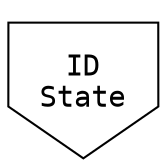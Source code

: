 digraph G{
    graph [fontname = "Courier"];
    node [fontname = "Courier",fixedsize = true,width = 1,height = 1];
    edge [fontname = "Courier"];
    labelloc="t";
    fontsize=35;
    2[label="ID\nState",shape=invhouse];
}